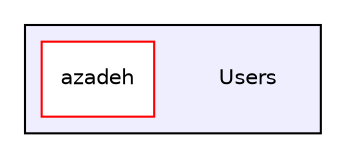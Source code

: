 digraph "Users" {
  compound=true
  node [ fontsize="10", fontname="Helvetica"];
  edge [ labelfontsize="10", labelfontname="Helvetica"];
  subgraph clusterdir_d522931ffa1371640980b621734a4381 {
    graph [ bgcolor="#eeeeff", pencolor="black", label="" URL="dir_d522931ffa1371640980b621734a4381.html"];
    dir_d522931ffa1371640980b621734a4381 [shape=plaintext label="Users"];
  dir_dbe248803d285fea756f36e9c9f410a9 [shape=box label="azadeh" fillcolor="white" style="filled" color="red" URL="dir_dbe248803d285fea756f36e9c9f410a9.html"];
  }
}
